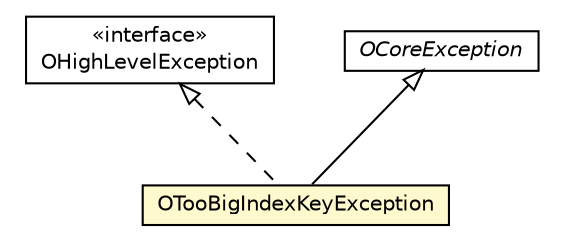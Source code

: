 #!/usr/local/bin/dot
#
# Class diagram 
# Generated by UMLGraph version R5_6-24-gf6e263 (http://www.umlgraph.org/)
#

digraph G {
	edge [fontname="Helvetica",fontsize=10,labelfontname="Helvetica",labelfontsize=10];
	node [fontname="Helvetica",fontsize=10,shape=plaintext];
	nodesep=0.25;
	ranksep=0.5;
	// com.orientechnologies.common.exception.OHighLevelException
	c4184360 [label=<<table title="com.orientechnologies.common.exception.OHighLevelException" border="0" cellborder="1" cellspacing="0" cellpadding="2" port="p" href="../../../common/exception/OHighLevelException.html">
		<tr><td><table border="0" cellspacing="0" cellpadding="1">
<tr><td align="center" balign="center"> &#171;interface&#187; </td></tr>
<tr><td align="center" balign="center"> OHighLevelException </td></tr>
		</table></td></tr>
		</table>>, URL="../../../common/exception/OHighLevelException.html", fontname="Helvetica", fontcolor="black", fontsize=10.0];
	// com.orientechnologies.orient.core.exception.OCoreException
	c4185444 [label=<<table title="com.orientechnologies.orient.core.exception.OCoreException" border="0" cellborder="1" cellspacing="0" cellpadding="2" port="p" href="./OCoreException.html">
		<tr><td><table border="0" cellspacing="0" cellpadding="1">
<tr><td align="center" balign="center"><font face="Helvetica-Oblique"> OCoreException </font></td></tr>
		</table></td></tr>
		</table>>, URL="./OCoreException.html", fontname="Helvetica", fontcolor="black", fontsize=10.0];
	// com.orientechnologies.orient.core.exception.OTooBigIndexKeyException
	c4185469 [label=<<table title="com.orientechnologies.orient.core.exception.OTooBigIndexKeyException" border="0" cellborder="1" cellspacing="0" cellpadding="2" port="p" bgcolor="lemonChiffon" href="./OTooBigIndexKeyException.html">
		<tr><td><table border="0" cellspacing="0" cellpadding="1">
<tr><td align="center" balign="center"> OTooBigIndexKeyException </td></tr>
		</table></td></tr>
		</table>>, URL="./OTooBigIndexKeyException.html", fontname="Helvetica", fontcolor="black", fontsize=10.0];
	//com.orientechnologies.orient.core.exception.OTooBigIndexKeyException extends com.orientechnologies.orient.core.exception.OCoreException
	c4185444:p -> c4185469:p [dir=back,arrowtail=empty];
	//com.orientechnologies.orient.core.exception.OTooBigIndexKeyException implements com.orientechnologies.common.exception.OHighLevelException
	c4184360:p -> c4185469:p [dir=back,arrowtail=empty,style=dashed];
}

